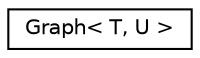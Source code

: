 digraph "Graphical Class Hierarchy"
{
  edge [fontname="Helvetica",fontsize="10",labelfontname="Helvetica",labelfontsize="10"];
  node [fontname="Helvetica",fontsize="10",shape=record];
  rankdir="LR";
  Node1 [label="Graph\< T, U \>",height=0.2,width=0.4,color="black", fillcolor="white", style="filled",URL="$class_graph.html"];
}
